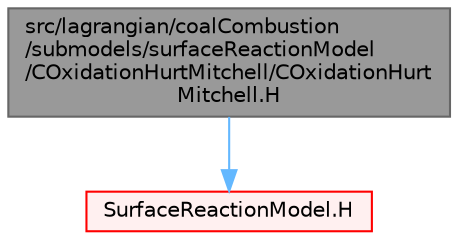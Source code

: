 digraph "src/lagrangian/coalCombustion/submodels/surfaceReactionModel/COxidationHurtMitchell/COxidationHurtMitchell.H"
{
 // LATEX_PDF_SIZE
  bgcolor="transparent";
  edge [fontname=Helvetica,fontsize=10,labelfontname=Helvetica,labelfontsize=10];
  node [fontname=Helvetica,fontsize=10,shape=box,height=0.2,width=0.4];
  Node1 [id="Node000001",label="src/lagrangian/coalCombustion\l/submodels/surfaceReactionModel\l/COxidationHurtMitchell/COxidationHurt\lMitchell.H",height=0.2,width=0.4,color="gray40", fillcolor="grey60", style="filled", fontcolor="black",tooltip=" "];
  Node1 -> Node2 [id="edge1_Node000001_Node000002",color="steelblue1",style="solid",tooltip=" "];
  Node2 [id="Node000002",label="SurfaceReactionModel.H",height=0.2,width=0.4,color="red", fillcolor="#FFF0F0", style="filled",URL="$SurfaceReactionModel_8H.html",tooltip=" "];
}
